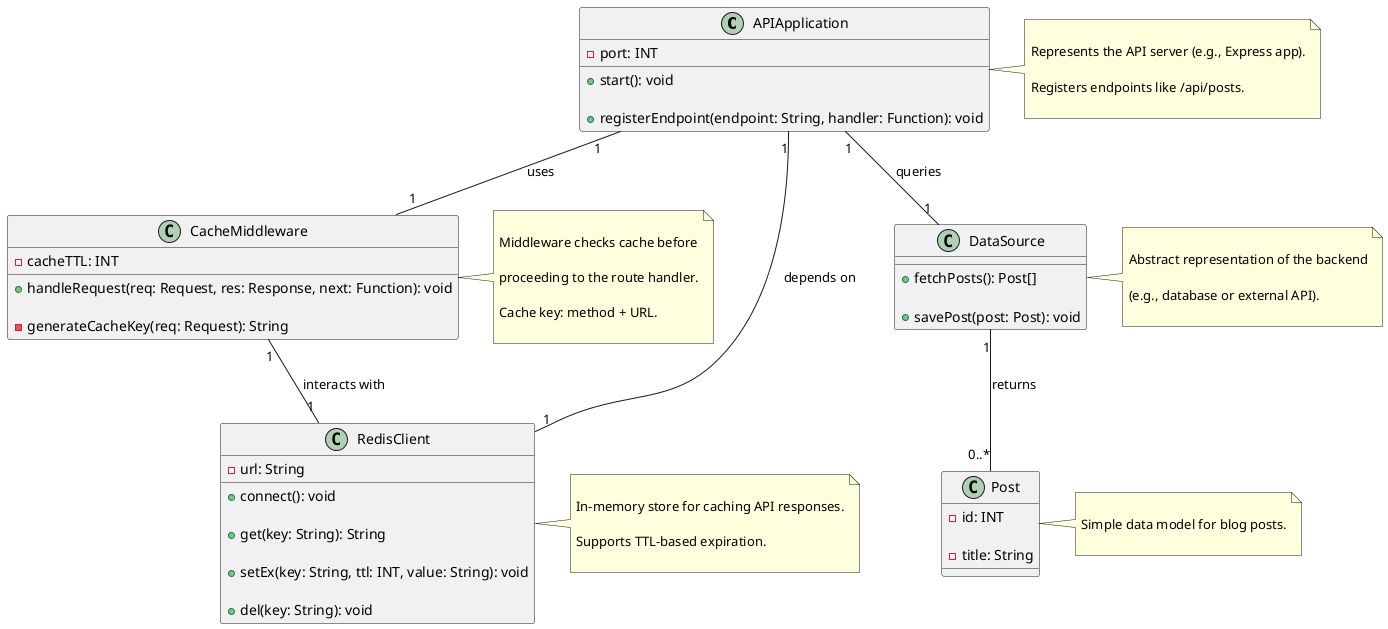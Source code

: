 @startuml
@startuml API Caching Mechanism

' Define the classes with attributes and methods
class APIApplication {
  -port: INT
  +start(): void
  +registerEndpoint(endpoint: String, handler: Function): void
}

class CacheMiddleware {
  -cacheTTL: INT
  +handleRequest(req: Request, res: Response, next: Function): void
  -generateCacheKey(req: Request): String
}

class RedisClient {
  -url: String
  +connect(): void
  +get(key: String): String
  +setEx(key: String, ttl: INT, value: String): void
  +del(key: String): void
}

class DataSource {
  +fetchPosts(): Post[]
  +savePost(post: Post): void
}

class Post {
  -id: INT
  -title: String
}

' Define relationships
APIApplication "1" -- "1" CacheMiddleware : "uses"
APIApplication "1" -- "1" RedisClient : "depends on"
CacheMiddleware "1" -- "1" RedisClient : "interacts with"
APIApplication "1" -- "1" DataSource : "queries"
DataSource "1" -- "0..*" Post : "returns"

' Notes for clarity
note right of APIApplication
  Represents the API server (e.g., Express app).
  Registers endpoints like /api/posts.
end note

note right of CacheMiddleware
  Middleware checks cache before
  proceeding to the route handler.
  Cache key: method + URL.
end note

note right of RedisClient
  In-memory store for caching API responses.
  Supports TTL-based expiration.
end note

note right of DataSource
  Abstract representation of the backend
  (e.g., database or external API).
end note

note right of Post
  Simple data model for blog posts.
end note

@enduml
Explanation of the PlantUML Code:
Classes:
APIApplication: Represents the API server (e.g., Node.js/Express app). It has methods to start the server and register endpoints.
CacheMiddleware: Encapsulates the caching logic, including generating cache keys and handling requests.
RedisClient: Models the Redis client with methods for connecting, getting, setting, and deleting cache entries.
DataSource: An abstraction of the backend data source (e.g., database or external API) that provides data like blog posts.
Post: A simple class representing the data structure of a blog post.
Attributes and Methods:
Attributes are prefixed with - (private) and methods with + (public), following UML conventions.
Key methods like handleRequest in CacheMiddleware and setEx in RedisClient reflect the caching flow and TTL usage.
Relationships:
APIApplication "1" -- "1" CacheMiddleware: The API uses the middleware to handle caching for requests.
APIApplication "1" -- "1" RedisClient: The API depends on Redis for caching storage.
CacheMiddleware "1" -- "1" RedisClient: The middleware directly interacts with Redis to check/set cache.
APIApplication "1" -- "1" DataSource: The API queries the data source on cache misses.
DataSource "1" -- "0..*" Post: The data source returns multiple Post objects.
Notes: Added to provide context about each class’s role in the caching mechanism.
Notes on the Diagram:
The diagram focuses on the server-side caching mechanism with Redis, as outlined in the analysis.
It abstracts the implementation details (e.g., specific framework syntax) into a conceptual model suitable for UML.
Cache invalidation logic (e.g., clearing cache on POST requests) is implied but not explicitly modeled as a separate class, as it’s part of the APIApplication’s endpoint handling.
You can render this code in a PlantUML tool to visualize the class diagram. If you’d like to refine it further (e.g., add specific endpoints, include client-side caching, or adjust the structure), let me know!
@enduml